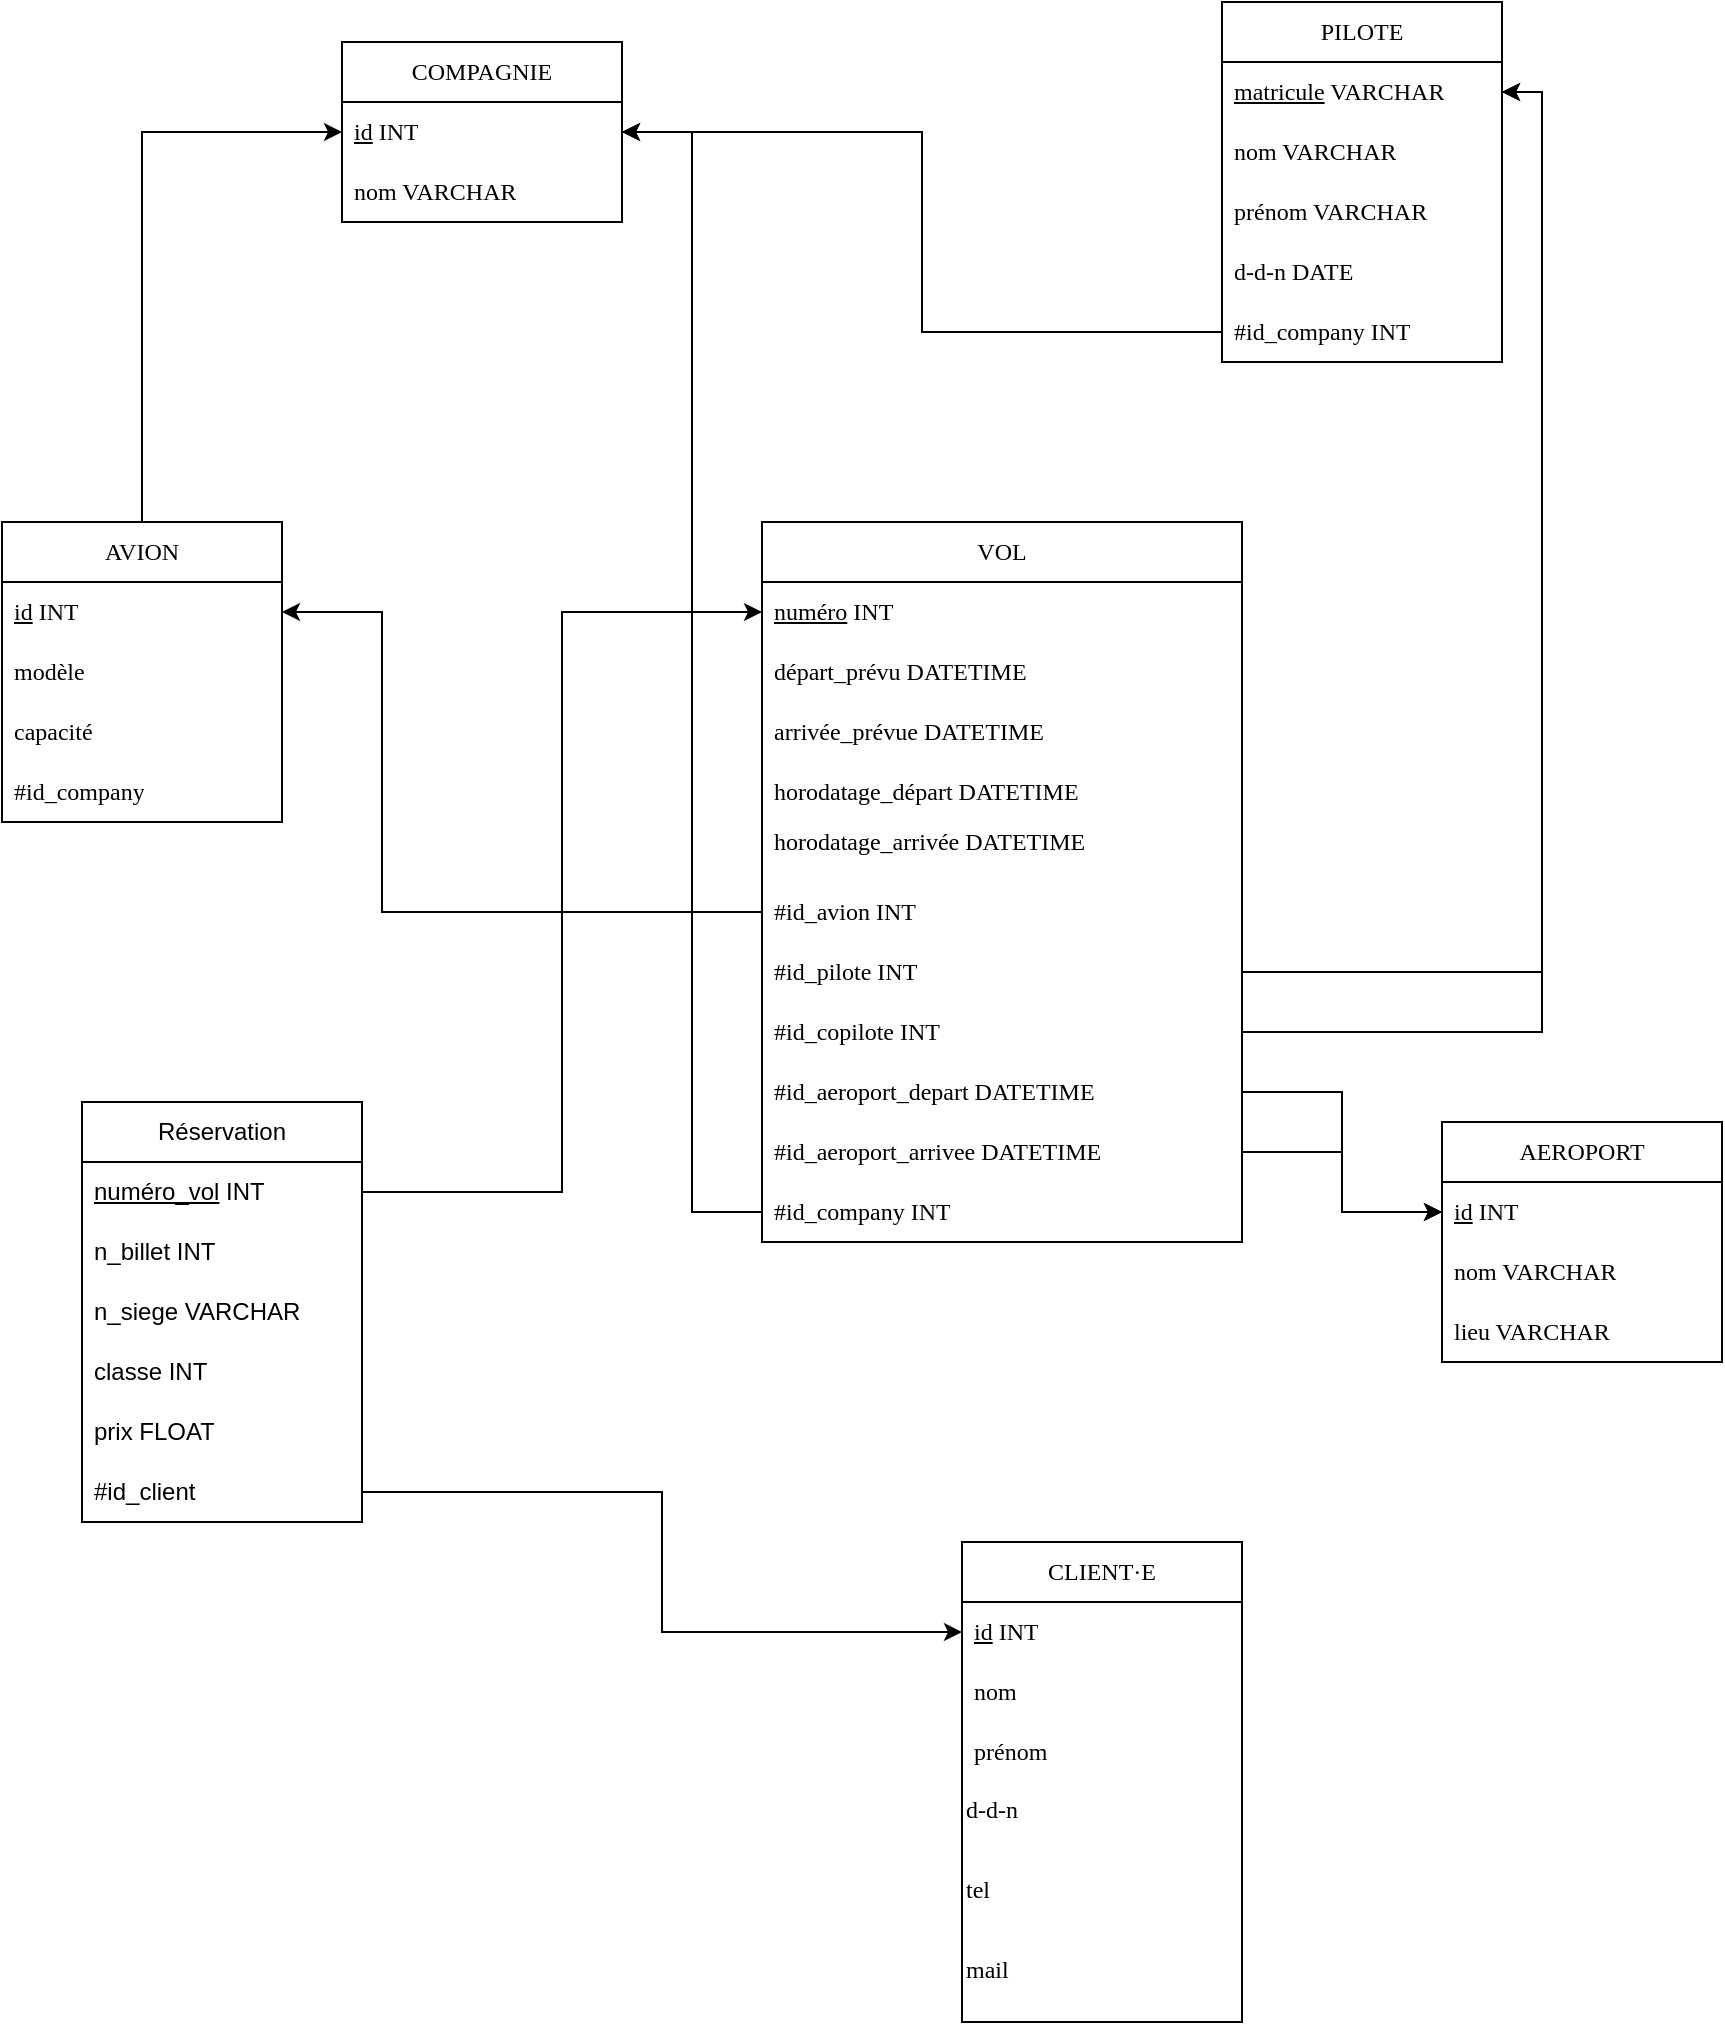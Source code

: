 <mxfile version="24.7.17">
  <diagram name="Page-1" id="SmKfNqezIrEOtRWuBK4N">
    <mxGraphModel dx="1877" dy="557" grid="1" gridSize="10" guides="1" tooltips="1" connect="1" arrows="1" fold="1" page="1" pageScale="1" pageWidth="827" pageHeight="1169" math="0" shadow="0">
      <root>
        <mxCell id="0" />
        <mxCell id="1" parent="0" />
        <mxCell id="eE8rKa3M4O1xBMakLqBt-1" value="&lt;span style=&quot;font-family: Verdana; text-align: start; text-wrap: nowrap;&quot;&gt;VOL&lt;/span&gt;" style="swimlane;fontStyle=0;childLayout=stackLayout;horizontal=1;startSize=30;horizontalStack=0;resizeParent=1;resizeParentMax=0;resizeLast=0;collapsible=1;marginBottom=0;whiteSpace=wrap;html=1;" vertex="1" parent="1">
          <mxGeometry x="320" y="300" width="240" height="360" as="geometry">
            <mxRectangle x="320" y="300" width="60" height="30" as="alternateBounds" />
          </mxGeometry>
        </mxCell>
        <mxCell id="eE8rKa3M4O1xBMakLqBt-2" value="&lt;span style=&quot;font-family: Verdana; text-wrap: nowrap;&quot;&gt;&lt;u&gt;numéro&lt;/u&gt; INT&lt;/span&gt;" style="text;strokeColor=none;fillColor=none;align=left;verticalAlign=middle;spacingLeft=4;spacingRight=4;overflow=hidden;points=[[0,0.5],[1,0.5]];portConstraint=eastwest;rotatable=0;whiteSpace=wrap;html=1;" vertex="1" parent="eE8rKa3M4O1xBMakLqBt-1">
          <mxGeometry y="30" width="240" height="30" as="geometry" />
        </mxCell>
        <mxCell id="eE8rKa3M4O1xBMakLqBt-3" value="&lt;span style=&quot;font-family: Verdana; text-wrap: nowrap;&quot;&gt;départ_prévu DATETIME&lt;/span&gt;" style="text;strokeColor=none;fillColor=none;align=left;verticalAlign=middle;spacingLeft=4;spacingRight=4;overflow=hidden;points=[[0,0.5],[1,0.5]];portConstraint=eastwest;rotatable=0;whiteSpace=wrap;html=1;" vertex="1" parent="eE8rKa3M4O1xBMakLqBt-1">
          <mxGeometry y="60" width="240" height="30" as="geometry" />
        </mxCell>
        <mxCell id="eE8rKa3M4O1xBMakLqBt-4" value="&lt;span style=&quot;font-family: Verdana; text-wrap: nowrap;&quot;&gt;arrivée_prévue DATETIME&lt;/span&gt;" style="text;strokeColor=none;fillColor=none;align=left;verticalAlign=middle;spacingLeft=4;spacingRight=4;overflow=hidden;points=[[0,0.5],[1,0.5]];portConstraint=eastwest;rotatable=0;whiteSpace=wrap;html=1;" vertex="1" parent="eE8rKa3M4O1xBMakLqBt-1">
          <mxGeometry y="90" width="240" height="30" as="geometry" />
        </mxCell>
        <mxCell id="eE8rKa3M4O1xBMakLqBt-26" value="&lt;span style=&quot;font-family: Verdana; text-wrap: nowrap;&quot;&gt;horodatage_départ DATETIME&lt;/span&gt;" style="text;strokeColor=none;fillColor=none;align=left;verticalAlign=middle;spacingLeft=4;spacingRight=4;overflow=hidden;points=[[0,0.5],[1,0.5]];portConstraint=eastwest;rotatable=0;whiteSpace=wrap;html=1;" vertex="1" parent="eE8rKa3M4O1xBMakLqBt-1">
          <mxGeometry y="120" width="240" height="30" as="geometry" />
        </mxCell>
        <mxCell id="eE8rKa3M4O1xBMakLqBt-27" value="&lt;span style=&quot;font-family: Verdana; text-wrap: nowrap;&quot;&gt;horodatage_arrivée DATETIME&lt;/span&gt;&lt;div&gt;&lt;br&gt;&lt;/div&gt;" style="text;strokeColor=none;fillColor=none;align=left;verticalAlign=middle;spacingLeft=4;spacingRight=4;overflow=hidden;points=[[0,0.5],[1,0.5]];portConstraint=eastwest;rotatable=0;whiteSpace=wrap;html=1;" vertex="1" parent="eE8rKa3M4O1xBMakLqBt-1">
          <mxGeometry y="150" width="240" height="30" as="geometry" />
        </mxCell>
        <mxCell id="eE8rKa3M4O1xBMakLqBt-34" value="&lt;div&gt;&lt;font face=&quot;Verdana&quot;&gt;&lt;span style=&quot;text-wrap: nowrap;&quot;&gt;#id_avion INT&lt;/span&gt;&lt;/font&gt;&lt;/div&gt;" style="text;strokeColor=none;fillColor=none;align=left;verticalAlign=middle;spacingLeft=4;spacingRight=4;overflow=hidden;points=[[0,0.5],[1,0.5]];portConstraint=eastwest;rotatable=0;whiteSpace=wrap;html=1;" vertex="1" parent="eE8rKa3M4O1xBMakLqBt-1">
          <mxGeometry y="180" width="240" height="30" as="geometry" />
        </mxCell>
        <mxCell id="eE8rKa3M4O1xBMakLqBt-36" value="&lt;font face=&quot;Verdana&quot;&gt;&lt;span style=&quot;text-wrap: nowrap;&quot;&gt;#id_pilote INT&lt;/span&gt;&lt;/font&gt;" style="text;strokeColor=none;fillColor=none;align=left;verticalAlign=middle;spacingLeft=4;spacingRight=4;overflow=hidden;points=[[0,0.5],[1,0.5]];portConstraint=eastwest;rotatable=0;whiteSpace=wrap;html=1;" vertex="1" parent="eE8rKa3M4O1xBMakLqBt-1">
          <mxGeometry y="210" width="240" height="30" as="geometry" />
        </mxCell>
        <mxCell id="eE8rKa3M4O1xBMakLqBt-42" value="&lt;font face=&quot;Verdana&quot;&gt;&lt;span style=&quot;text-wrap: nowrap;&quot;&gt;#id_copilote INT&lt;/span&gt;&lt;/font&gt;" style="text;strokeColor=none;fillColor=none;align=left;verticalAlign=middle;spacingLeft=4;spacingRight=4;overflow=hidden;points=[[0,0.5],[1,0.5]];portConstraint=eastwest;rotatable=0;whiteSpace=wrap;html=1;" vertex="1" parent="eE8rKa3M4O1xBMakLqBt-1">
          <mxGeometry y="240" width="240" height="30" as="geometry" />
        </mxCell>
        <mxCell id="eE8rKa3M4O1xBMakLqBt-35" value="&lt;font face=&quot;Verdana&quot;&gt;&lt;span style=&quot;text-wrap: nowrap;&quot;&gt;#id_aeroport_depart DATETIME&lt;/span&gt;&lt;/font&gt;" style="text;strokeColor=none;fillColor=none;align=left;verticalAlign=middle;spacingLeft=4;spacingRight=4;overflow=hidden;points=[[0,0.5],[1,0.5]];portConstraint=eastwest;rotatable=0;whiteSpace=wrap;html=1;" vertex="1" parent="eE8rKa3M4O1xBMakLqBt-1">
          <mxGeometry y="270" width="240" height="30" as="geometry" />
        </mxCell>
        <mxCell id="eE8rKa3M4O1xBMakLqBt-38" value="&lt;font face=&quot;Verdana&quot;&gt;&lt;span style=&quot;text-wrap: nowrap;&quot;&gt;#id_aeroport_arrivee DATETIME&lt;/span&gt;&lt;/font&gt;" style="text;strokeColor=none;fillColor=none;align=left;verticalAlign=middle;spacingLeft=4;spacingRight=4;overflow=hidden;points=[[0,0.5],[1,0.5]];portConstraint=eastwest;rotatable=0;whiteSpace=wrap;html=1;" vertex="1" parent="eE8rKa3M4O1xBMakLqBt-1">
          <mxGeometry y="300" width="240" height="30" as="geometry" />
        </mxCell>
        <mxCell id="eE8rKa3M4O1xBMakLqBt-37" value="&lt;font face=&quot;Verdana&quot;&gt;&lt;span style=&quot;text-wrap: nowrap;&quot;&gt;#id_company INT&lt;/span&gt;&lt;/font&gt;" style="text;strokeColor=none;fillColor=none;align=left;verticalAlign=middle;spacingLeft=4;spacingRight=4;overflow=hidden;points=[[0,0.5],[1,0.5]];portConstraint=eastwest;rotatable=0;whiteSpace=wrap;html=1;" vertex="1" parent="eE8rKa3M4O1xBMakLqBt-1">
          <mxGeometry y="330" width="240" height="30" as="geometry" />
        </mxCell>
        <mxCell id="eE8rKa3M4O1xBMakLqBt-5" value="&lt;span style=&quot;font-family: Verdana; text-align: start; text-wrap: nowrap;&quot;&gt;COMPAGNIE&lt;/span&gt;" style="swimlane;fontStyle=0;childLayout=stackLayout;horizontal=1;startSize=30;horizontalStack=0;resizeParent=1;resizeParentMax=0;resizeLast=0;collapsible=1;marginBottom=0;whiteSpace=wrap;html=1;" vertex="1" parent="1">
          <mxGeometry x="110" y="60" width="140" height="90" as="geometry" />
        </mxCell>
        <mxCell id="eE8rKa3M4O1xBMakLqBt-6" value="&lt;span style=&quot;font-family: Verdana; text-wrap: nowrap;&quot;&gt;&lt;u&gt;id&lt;/u&gt; INT&lt;/span&gt;" style="text;strokeColor=none;fillColor=none;align=left;verticalAlign=middle;spacingLeft=4;spacingRight=4;overflow=hidden;points=[[0,0.5],[1,0.5]];portConstraint=eastwest;rotatable=0;whiteSpace=wrap;html=1;" vertex="1" parent="eE8rKa3M4O1xBMakLqBt-5">
          <mxGeometry y="30" width="140" height="30" as="geometry" />
        </mxCell>
        <mxCell id="eE8rKa3M4O1xBMakLqBt-7" value="&lt;span style=&quot;font-family: Verdana; text-wrap: nowrap;&quot;&gt;nom VARCHAR&lt;/span&gt;" style="text;strokeColor=none;fillColor=none;align=left;verticalAlign=middle;spacingLeft=4;spacingRight=4;overflow=hidden;points=[[0,0.5],[1,0.5]];portConstraint=eastwest;rotatable=0;whiteSpace=wrap;html=1;" vertex="1" parent="eE8rKa3M4O1xBMakLqBt-5">
          <mxGeometry y="60" width="140" height="30" as="geometry" />
        </mxCell>
        <mxCell id="eE8rKa3M4O1xBMakLqBt-9" value="&lt;span style=&quot;font-family: Verdana; text-align: start; text-wrap: nowrap;&quot;&gt;PILOTE&lt;/span&gt;" style="swimlane;fontStyle=0;childLayout=stackLayout;horizontal=1;startSize=30;horizontalStack=0;resizeParent=1;resizeParentMax=0;resizeLast=0;collapsible=1;marginBottom=0;whiteSpace=wrap;html=1;" vertex="1" parent="1">
          <mxGeometry x="550" y="40" width="140" height="180" as="geometry" />
        </mxCell>
        <mxCell id="eE8rKa3M4O1xBMakLqBt-10" value="&lt;span style=&quot;font-family: Verdana; text-wrap: nowrap;&quot;&gt;&lt;u&gt;matricule&lt;/u&gt; VARCHAR&lt;/span&gt;" style="text;strokeColor=none;fillColor=none;align=left;verticalAlign=middle;spacingLeft=4;spacingRight=4;overflow=hidden;points=[[0,0.5],[1,0.5]];portConstraint=eastwest;rotatable=0;whiteSpace=wrap;html=1;" vertex="1" parent="eE8rKa3M4O1xBMakLqBt-9">
          <mxGeometry y="30" width="140" height="30" as="geometry" />
        </mxCell>
        <mxCell id="eE8rKa3M4O1xBMakLqBt-11" value="&lt;span style=&quot;font-family: Verdana; text-wrap: nowrap;&quot;&gt;nom VARCHAR&lt;/span&gt;" style="text;strokeColor=none;fillColor=none;align=left;verticalAlign=middle;spacingLeft=4;spacingRight=4;overflow=hidden;points=[[0,0.5],[1,0.5]];portConstraint=eastwest;rotatable=0;whiteSpace=wrap;html=1;" vertex="1" parent="eE8rKa3M4O1xBMakLqBt-9">
          <mxGeometry y="60" width="140" height="30" as="geometry" />
        </mxCell>
        <mxCell id="eE8rKa3M4O1xBMakLqBt-12" value="&lt;span style=&quot;font-family: Verdana; text-wrap: nowrap;&quot;&gt;prénom VARCHAR&lt;/span&gt;" style="text;strokeColor=none;fillColor=none;align=left;verticalAlign=middle;spacingLeft=4;spacingRight=4;overflow=hidden;points=[[0,0.5],[1,0.5]];portConstraint=eastwest;rotatable=0;whiteSpace=wrap;html=1;" vertex="1" parent="eE8rKa3M4O1xBMakLqBt-9">
          <mxGeometry y="90" width="140" height="30" as="geometry" />
        </mxCell>
        <mxCell id="eE8rKa3M4O1xBMakLqBt-28" value="&lt;span style=&quot;font-family: Verdana; text-wrap: nowrap;&quot;&gt;d-d-n DATE&lt;/span&gt;" style="text;strokeColor=none;fillColor=none;align=left;verticalAlign=middle;spacingLeft=4;spacingRight=4;overflow=hidden;points=[[0,0.5],[1,0.5]];portConstraint=eastwest;rotatable=0;whiteSpace=wrap;html=1;" vertex="1" parent="eE8rKa3M4O1xBMakLqBt-9">
          <mxGeometry y="120" width="140" height="30" as="geometry" />
        </mxCell>
        <mxCell id="eE8rKa3M4O1xBMakLqBt-40" value="&lt;font face=&quot;Verdana&quot;&gt;&lt;span style=&quot;text-wrap: nowrap;&quot;&gt;#id_company INT&lt;/span&gt;&lt;/font&gt;" style="text;strokeColor=none;fillColor=none;align=left;verticalAlign=middle;spacingLeft=4;spacingRight=4;overflow=hidden;points=[[0,0.5],[1,0.5]];portConstraint=eastwest;rotatable=0;whiteSpace=wrap;html=1;" vertex="1" parent="eE8rKa3M4O1xBMakLqBt-9">
          <mxGeometry y="150" width="140" height="30" as="geometry" />
        </mxCell>
        <mxCell id="eE8rKa3M4O1xBMakLqBt-53" style="edgeStyle=orthogonalEdgeStyle;rounded=0;orthogonalLoop=1;jettySize=auto;html=1;exitX=0.5;exitY=0;exitDx=0;exitDy=0;entryX=0;entryY=0.5;entryDx=0;entryDy=0;" edge="1" parent="1" source="eE8rKa3M4O1xBMakLqBt-13" target="eE8rKa3M4O1xBMakLqBt-6">
          <mxGeometry relative="1" as="geometry" />
        </mxCell>
        <mxCell id="eE8rKa3M4O1xBMakLqBt-13" value="&lt;span style=&quot;font-family: Verdana; text-align: start; text-wrap: nowrap;&quot;&gt;AVION&lt;/span&gt;" style="swimlane;fontStyle=0;childLayout=stackLayout;horizontal=1;startSize=30;horizontalStack=0;resizeParent=1;resizeParentMax=0;resizeLast=0;collapsible=1;marginBottom=0;whiteSpace=wrap;html=1;" vertex="1" parent="1">
          <mxGeometry x="-60" y="300" width="140" height="150" as="geometry" />
        </mxCell>
        <mxCell id="eE8rKa3M4O1xBMakLqBt-14" value="&lt;span style=&quot;font-family: Verdana; text-wrap: nowrap;&quot;&gt;&lt;u&gt;id&lt;/u&gt; INT&lt;/span&gt;" style="text;strokeColor=none;fillColor=none;align=left;verticalAlign=middle;spacingLeft=4;spacingRight=4;overflow=hidden;points=[[0,0.5],[1,0.5]];portConstraint=eastwest;rotatable=0;whiteSpace=wrap;html=1;" vertex="1" parent="eE8rKa3M4O1xBMakLqBt-13">
          <mxGeometry y="30" width="140" height="30" as="geometry" />
        </mxCell>
        <mxCell id="eE8rKa3M4O1xBMakLqBt-15" value="&lt;span style=&quot;font-family: Verdana; text-wrap: nowrap;&quot;&gt;modèle&lt;/span&gt;" style="text;strokeColor=none;fillColor=none;align=left;verticalAlign=middle;spacingLeft=4;spacingRight=4;overflow=hidden;points=[[0,0.5],[1,0.5]];portConstraint=eastwest;rotatable=0;whiteSpace=wrap;html=1;" vertex="1" parent="eE8rKa3M4O1xBMakLqBt-13">
          <mxGeometry y="60" width="140" height="30" as="geometry" />
        </mxCell>
        <mxCell id="eE8rKa3M4O1xBMakLqBt-16" value="&lt;span style=&quot;font-family: Verdana; text-wrap: nowrap;&quot;&gt;capacité&lt;/span&gt;" style="text;strokeColor=none;fillColor=none;align=left;verticalAlign=middle;spacingLeft=4;spacingRight=4;overflow=hidden;points=[[0,0.5],[1,0.5]];portConstraint=eastwest;rotatable=0;whiteSpace=wrap;html=1;" vertex="1" parent="eE8rKa3M4O1xBMakLqBt-13">
          <mxGeometry y="90" width="140" height="30" as="geometry" />
        </mxCell>
        <mxCell id="eE8rKa3M4O1xBMakLqBt-41" value="&lt;font face=&quot;Verdana&quot;&gt;&lt;span style=&quot;text-wrap: nowrap;&quot;&gt;#id_company&lt;/span&gt;&lt;/font&gt;" style="text;strokeColor=none;fillColor=none;align=left;verticalAlign=middle;spacingLeft=4;spacingRight=4;overflow=hidden;points=[[0,0.5],[1,0.5]];portConstraint=eastwest;rotatable=0;whiteSpace=wrap;html=1;" vertex="1" parent="eE8rKa3M4O1xBMakLqBt-13">
          <mxGeometry y="120" width="140" height="30" as="geometry" />
        </mxCell>
        <mxCell id="eE8rKa3M4O1xBMakLqBt-17" value="&lt;span style=&quot;font-family: Verdana; text-align: start; text-wrap: nowrap;&quot;&gt;CLIENT·E&lt;/span&gt;" style="swimlane;fontStyle=0;childLayout=stackLayout;horizontal=1;startSize=30;horizontalStack=0;resizeParent=1;resizeParentMax=0;resizeLast=0;collapsible=1;marginBottom=0;whiteSpace=wrap;html=1;" vertex="1" parent="1">
          <mxGeometry x="420" y="810" width="140" height="240" as="geometry" />
        </mxCell>
        <mxCell id="eE8rKa3M4O1xBMakLqBt-18" value="&lt;span style=&quot;font-family: Verdana; text-wrap: nowrap;&quot;&gt;&lt;u&gt;id&lt;/u&gt; INT&lt;/span&gt;" style="text;strokeColor=none;fillColor=none;align=left;verticalAlign=middle;spacingLeft=4;spacingRight=4;overflow=hidden;points=[[0,0.5],[1,0.5]];portConstraint=eastwest;rotatable=0;whiteSpace=wrap;html=1;" vertex="1" parent="eE8rKa3M4O1xBMakLqBt-17">
          <mxGeometry y="30" width="140" height="30" as="geometry" />
        </mxCell>
        <mxCell id="eE8rKa3M4O1xBMakLqBt-19" value="&lt;span style=&quot;font-family: Verdana; text-wrap: nowrap;&quot;&gt;nom&lt;/span&gt;" style="text;strokeColor=none;fillColor=none;align=left;verticalAlign=middle;spacingLeft=4;spacingRight=4;overflow=hidden;points=[[0,0.5],[1,0.5]];portConstraint=eastwest;rotatable=0;whiteSpace=wrap;html=1;" vertex="1" parent="eE8rKa3M4O1xBMakLqBt-17">
          <mxGeometry y="60" width="140" height="30" as="geometry" />
        </mxCell>
        <mxCell id="eE8rKa3M4O1xBMakLqBt-20" value="&lt;span style=&quot;font-family: Verdana; text-wrap: nowrap;&quot;&gt;prénom&lt;/span&gt;&lt;div&gt;&lt;/div&gt;&lt;div&gt;&lt;/div&gt;" style="text;strokeColor=none;fillColor=none;align=left;verticalAlign=middle;spacingLeft=4;spacingRight=4;overflow=hidden;points=[[0,0.5],[1,0.5]];portConstraint=eastwest;rotatable=0;whiteSpace=wrap;html=1;" vertex="1" parent="eE8rKa3M4O1xBMakLqBt-17">
          <mxGeometry y="90" width="140" height="30" as="geometry" />
        </mxCell>
        <mxCell id="eE8rKa3M4O1xBMakLqBt-29" value="&lt;span style=&quot;font-family: Verdana; text-wrap: nowrap;&quot;&gt;d-d-n&lt;/span&gt;" style="text;whiteSpace=wrap;html=1;" vertex="1" parent="eE8rKa3M4O1xBMakLqBt-17">
          <mxGeometry y="120" width="140" height="40" as="geometry" />
        </mxCell>
        <mxCell id="eE8rKa3M4O1xBMakLqBt-30" value="&lt;span style=&quot;font-family: Verdana; text-wrap: nowrap;&quot;&gt;tel&lt;/span&gt;" style="text;whiteSpace=wrap;html=1;" vertex="1" parent="eE8rKa3M4O1xBMakLqBt-17">
          <mxGeometry y="160" width="140" height="40" as="geometry" />
        </mxCell>
        <mxCell id="eE8rKa3M4O1xBMakLqBt-32" value="&lt;span style=&quot;font-family: Verdana; text-wrap: nowrap;&quot;&gt;mail&lt;/span&gt;" style="text;whiteSpace=wrap;html=1;" vertex="1" parent="eE8rKa3M4O1xBMakLqBt-17">
          <mxGeometry y="200" width="140" height="40" as="geometry" />
        </mxCell>
        <mxCell id="eE8rKa3M4O1xBMakLqBt-21" value="&lt;span style=&quot;font-family: Verdana; text-align: start; text-wrap: nowrap;&quot;&gt;AEROPORT&lt;/span&gt;" style="swimlane;fontStyle=0;childLayout=stackLayout;horizontal=1;startSize=30;horizontalStack=0;resizeParent=1;resizeParentMax=0;resizeLast=0;collapsible=1;marginBottom=0;whiteSpace=wrap;html=1;" vertex="1" parent="1">
          <mxGeometry x="660" y="600" width="140" height="120" as="geometry" />
        </mxCell>
        <mxCell id="eE8rKa3M4O1xBMakLqBt-22" value="&lt;span style=&quot;font-family: Verdana; text-wrap: nowrap;&quot;&gt;&lt;u&gt;id&lt;/u&gt; INT&lt;/span&gt;" style="text;strokeColor=none;fillColor=none;align=left;verticalAlign=middle;spacingLeft=4;spacingRight=4;overflow=hidden;points=[[0,0.5],[1,0.5]];portConstraint=eastwest;rotatable=0;whiteSpace=wrap;html=1;" vertex="1" parent="eE8rKa3M4O1xBMakLqBt-21">
          <mxGeometry y="30" width="140" height="30" as="geometry" />
        </mxCell>
        <mxCell id="eE8rKa3M4O1xBMakLqBt-23" value="&lt;span style=&quot;font-family: Verdana; text-wrap: nowrap;&quot;&gt;nom VARCHAR&lt;/span&gt;" style="text;strokeColor=none;fillColor=none;align=left;verticalAlign=middle;spacingLeft=4;spacingRight=4;overflow=hidden;points=[[0,0.5],[1,0.5]];portConstraint=eastwest;rotatable=0;whiteSpace=wrap;html=1;" vertex="1" parent="eE8rKa3M4O1xBMakLqBt-21">
          <mxGeometry y="60" width="140" height="30" as="geometry" />
        </mxCell>
        <mxCell id="eE8rKa3M4O1xBMakLqBt-24" value="&lt;span style=&quot;font-family: Verdana; text-wrap: nowrap;&quot;&gt;lieu VARCHAR&lt;/span&gt;" style="text;strokeColor=none;fillColor=none;align=left;verticalAlign=middle;spacingLeft=4;spacingRight=4;overflow=hidden;points=[[0,0.5],[1,0.5]];portConstraint=eastwest;rotatable=0;whiteSpace=wrap;html=1;" vertex="1" parent="eE8rKa3M4O1xBMakLqBt-21">
          <mxGeometry y="90" width="140" height="30" as="geometry" />
        </mxCell>
        <mxCell id="eE8rKa3M4O1xBMakLqBt-43" value="Réservation" style="swimlane;fontStyle=0;childLayout=stackLayout;horizontal=1;startSize=30;horizontalStack=0;resizeParent=1;resizeParentMax=0;resizeLast=0;collapsible=1;marginBottom=0;whiteSpace=wrap;html=1;" vertex="1" parent="1">
          <mxGeometry x="-20" y="590" width="140" height="210" as="geometry" />
        </mxCell>
        <mxCell id="eE8rKa3M4O1xBMakLqBt-49" value="&lt;u&gt;numéro_vol&lt;/u&gt; INT" style="text;strokeColor=none;fillColor=none;align=left;verticalAlign=middle;spacingLeft=4;spacingRight=4;overflow=hidden;points=[[0,0.5],[1,0.5]];portConstraint=eastwest;rotatable=0;whiteSpace=wrap;html=1;" vertex="1" parent="eE8rKa3M4O1xBMakLqBt-43">
          <mxGeometry y="30" width="140" height="30" as="geometry" />
        </mxCell>
        <mxCell id="eE8rKa3M4O1xBMakLqBt-44" value="n_billet INT" style="text;strokeColor=none;fillColor=none;align=left;verticalAlign=middle;spacingLeft=4;spacingRight=4;overflow=hidden;points=[[0,0.5],[1,0.5]];portConstraint=eastwest;rotatable=0;whiteSpace=wrap;html=1;" vertex="1" parent="eE8rKa3M4O1xBMakLqBt-43">
          <mxGeometry y="60" width="140" height="30" as="geometry" />
        </mxCell>
        <mxCell id="eE8rKa3M4O1xBMakLqBt-45" value="n_siege VARCHAR" style="text;strokeColor=none;fillColor=none;align=left;verticalAlign=middle;spacingLeft=4;spacingRight=4;overflow=hidden;points=[[0,0.5],[1,0.5]];portConstraint=eastwest;rotatable=0;whiteSpace=wrap;html=1;" vertex="1" parent="eE8rKa3M4O1xBMakLqBt-43">
          <mxGeometry y="90" width="140" height="30" as="geometry" />
        </mxCell>
        <mxCell id="eE8rKa3M4O1xBMakLqBt-46" value="classe INT" style="text;strokeColor=none;fillColor=none;align=left;verticalAlign=middle;spacingLeft=4;spacingRight=4;overflow=hidden;points=[[0,0.5],[1,0.5]];portConstraint=eastwest;rotatable=0;whiteSpace=wrap;html=1;" vertex="1" parent="eE8rKa3M4O1xBMakLqBt-43">
          <mxGeometry y="120" width="140" height="30" as="geometry" />
        </mxCell>
        <mxCell id="eE8rKa3M4O1xBMakLqBt-47" value="prix FLOAT" style="text;strokeColor=none;fillColor=none;align=left;verticalAlign=middle;spacingLeft=4;spacingRight=4;overflow=hidden;points=[[0,0.5],[1,0.5]];portConstraint=eastwest;rotatable=0;whiteSpace=wrap;html=1;" vertex="1" parent="eE8rKa3M4O1xBMakLqBt-43">
          <mxGeometry y="150" width="140" height="30" as="geometry" />
        </mxCell>
        <mxCell id="eE8rKa3M4O1xBMakLqBt-48" value="#id_client&lt;span style=&quot;color: rgba(0, 0, 0, 0); font-family: monospace; font-size: 0px; text-wrap: nowrap;&quot;&gt;%3CmxGraphModel%3E%3Croot%3E%3CmxCell%20id%3D%220%22%2F%3E%3CmxCell%20id%3D%221%22%20parent%3D%220%22%2F%3E%3CmxCell%20id%3D%222%22%20value%3D%22n_billet%22%20style%3D%22text%3BstrokeColor%3Dnone%3BfillColor%3Dnone%3Balign%3Dleft%3BverticalAlign%3Dmiddle%3BspacingLeft%3D4%3BspacingRight%3D4%3Boverflow%3Dhidden%3Bpoints%3D%5B%5B0%2C0.5%5D%2C%5B1%2C0.5%5D%5D%3BportConstraint%3Deastwest%3Brotatable%3D0%3BwhiteSpace%3Dwrap%3Bhtml%3D1%3B%22%20vertex%3D%221%22%20parent%3D%221%22%3E%3CmxGeometry%20x%3D%22260%22%20y%3D%2270%22%20width%3D%22140%22%20height%3D%2230%22%20as%3D%22geometry%22%2F%3E%3C%2FmxCell%3E%3C%2Froot%3E%3C%2FmxGraphModel%3E&lt;/span&gt;" style="text;strokeColor=none;fillColor=none;align=left;verticalAlign=middle;spacingLeft=4;spacingRight=4;overflow=hidden;points=[[0,0.5],[1,0.5]];portConstraint=eastwest;rotatable=0;whiteSpace=wrap;html=1;" vertex="1" parent="eE8rKa3M4O1xBMakLqBt-43">
          <mxGeometry y="180" width="140" height="30" as="geometry" />
        </mxCell>
        <mxCell id="eE8rKa3M4O1xBMakLqBt-59" style="edgeStyle=orthogonalEdgeStyle;rounded=0;orthogonalLoop=1;jettySize=auto;html=1;exitX=0;exitY=0.5;exitDx=0;exitDy=0;entryX=1;entryY=0.5;entryDx=0;entryDy=0;" edge="1" parent="1" source="eE8rKa3M4O1xBMakLqBt-40" target="eE8rKa3M4O1xBMakLqBt-6">
          <mxGeometry relative="1" as="geometry" />
        </mxCell>
        <mxCell id="eE8rKa3M4O1xBMakLqBt-62" style="edgeStyle=orthogonalEdgeStyle;rounded=0;orthogonalLoop=1;jettySize=auto;html=1;exitX=1;exitY=0.5;exitDx=0;exitDy=0;entryX=0;entryY=0.5;entryDx=0;entryDy=0;" edge="1" parent="1" source="eE8rKa3M4O1xBMakLqBt-35" target="eE8rKa3M4O1xBMakLqBt-22">
          <mxGeometry relative="1" as="geometry" />
        </mxCell>
        <mxCell id="eE8rKa3M4O1xBMakLqBt-68" style="edgeStyle=orthogonalEdgeStyle;rounded=0;orthogonalLoop=1;jettySize=auto;html=1;exitX=1;exitY=0.5;exitDx=0;exitDy=0;entryX=1;entryY=0.5;entryDx=0;entryDy=0;" edge="1" parent="1" source="eE8rKa3M4O1xBMakLqBt-36" target="eE8rKa3M4O1xBMakLqBt-10">
          <mxGeometry relative="1" as="geometry">
            <Array as="points">
              <mxPoint x="710" y="525" />
              <mxPoint x="710" y="85" />
            </Array>
          </mxGeometry>
        </mxCell>
        <mxCell id="eE8rKa3M4O1xBMakLqBt-69" style="edgeStyle=orthogonalEdgeStyle;rounded=0;orthogonalLoop=1;jettySize=auto;html=1;exitX=1;exitY=0.5;exitDx=0;exitDy=0;entryX=0;entryY=0.5;entryDx=0;entryDy=0;" edge="1" parent="1" source="eE8rKa3M4O1xBMakLqBt-38" target="eE8rKa3M4O1xBMakLqBt-22">
          <mxGeometry relative="1" as="geometry" />
        </mxCell>
        <mxCell id="eE8rKa3M4O1xBMakLqBt-70" style="edgeStyle=orthogonalEdgeStyle;rounded=0;orthogonalLoop=1;jettySize=auto;html=1;exitX=1;exitY=0.5;exitDx=0;exitDy=0;entryX=0;entryY=0.5;entryDx=0;entryDy=0;" edge="1" parent="1" source="eE8rKa3M4O1xBMakLqBt-49" target="eE8rKa3M4O1xBMakLqBt-2">
          <mxGeometry relative="1" as="geometry" />
        </mxCell>
        <mxCell id="eE8rKa3M4O1xBMakLqBt-71" style="edgeStyle=orthogonalEdgeStyle;rounded=0;orthogonalLoop=1;jettySize=auto;html=1;exitX=1;exitY=0.5;exitDx=0;exitDy=0;entryX=0;entryY=0.5;entryDx=0;entryDy=0;" edge="1" parent="1" source="eE8rKa3M4O1xBMakLqBt-48" target="eE8rKa3M4O1xBMakLqBt-18">
          <mxGeometry relative="1" as="geometry" />
        </mxCell>
        <mxCell id="eE8rKa3M4O1xBMakLqBt-74" style="edgeStyle=orthogonalEdgeStyle;rounded=0;orthogonalLoop=1;jettySize=auto;html=1;exitX=0;exitY=0.5;exitDx=0;exitDy=0;entryX=1;entryY=0.5;entryDx=0;entryDy=0;" edge="1" parent="1" source="eE8rKa3M4O1xBMakLqBt-34" target="eE8rKa3M4O1xBMakLqBt-14">
          <mxGeometry relative="1" as="geometry">
            <Array as="points">
              <mxPoint x="130" y="495" />
              <mxPoint x="130" y="345" />
            </Array>
          </mxGeometry>
        </mxCell>
        <mxCell id="eE8rKa3M4O1xBMakLqBt-75" style="edgeStyle=orthogonalEdgeStyle;rounded=0;orthogonalLoop=1;jettySize=auto;html=1;exitX=1;exitY=0.5;exitDx=0;exitDy=0;entryX=1;entryY=0.5;entryDx=0;entryDy=0;" edge="1" parent="1" source="eE8rKa3M4O1xBMakLqBt-42" target="eE8rKa3M4O1xBMakLqBt-10">
          <mxGeometry relative="1" as="geometry" />
        </mxCell>
        <mxCell id="eE8rKa3M4O1xBMakLqBt-77" style="edgeStyle=orthogonalEdgeStyle;rounded=0;orthogonalLoop=1;jettySize=auto;html=1;exitX=0;exitY=0.5;exitDx=0;exitDy=0;entryX=1;entryY=0.5;entryDx=0;entryDy=0;" edge="1" parent="1" source="eE8rKa3M4O1xBMakLqBt-37" target="eE8rKa3M4O1xBMakLqBt-6">
          <mxGeometry relative="1" as="geometry" />
        </mxCell>
      </root>
    </mxGraphModel>
  </diagram>
</mxfile>
